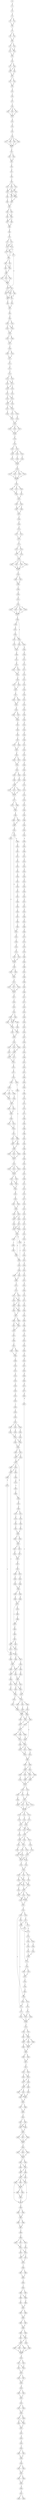 strict digraph  {
	S0 -> S1 [ label = G ];
	S1 -> S2 [ label = G ];
	S2 -> S3 [ label = G ];
	S3 -> S4 [ label = C ];
	S3 -> S5 [ label = A ];
	S4 -> S6 [ label = C ];
	S5 -> S6 [ label = C ];
	S6 -> S7 [ label = T ];
	S7 -> S8 [ label = C ];
	S7 -> S9 [ label = G ];
	S8 -> S10 [ label = C ];
	S9 -> S10 [ label = C ];
	S10 -> S11 [ label = T ];
	S10 -> S12 [ label = C ];
	S11 -> S13 [ label = G ];
	S11 -> S14 [ label = C ];
	S12 -> S14 [ label = C ];
	S13 -> S15 [ label = C ];
	S14 -> S15 [ label = C ];
	S15 -> S16 [ label = G ];
	S16 -> S17 [ label = C ];
	S16 -> S18 [ label = G ];
	S17 -> S19 [ label = T ];
	S18 -> S20 [ label = A ];
	S18 -> S19 [ label = T ];
	S19 -> S21 [ label = G ];
	S20 -> S21 [ label = G ];
	S21 -> S22 [ label = C ];
	S21 -> S23 [ label = T ];
	S22 -> S24 [ label = C ];
	S23 -> S24 [ label = C ];
	S24 -> S25 [ label = G ];
	S25 -> S26 [ label = C ];
	S26 -> S27 [ label = T ];
	S27 -> S28 [ label = C ];
	S28 -> S29 [ label = C ];
	S28 -> S30 [ label = G ];
	S28 -> S31 [ label = A ];
	S29 -> S32 [ label = C ];
	S30 -> S32 [ label = C ];
	S31 -> S32 [ label = C ];
	S32 -> S33 [ label = A ];
	S33 -> S34 [ label = G ];
	S34 -> S35 [ label = C ];
	S35 -> S36 [ label = C ];
	S36 -> S37 [ label = C ];
	S36 -> S38 [ label = G ];
	S36 -> S39 [ label = T ];
	S36 -> S40 [ label = A ];
	S37 -> S41 [ label = T ];
	S38 -> S41 [ label = T ];
	S39 -> S41 [ label = T ];
	S40 -> S41 [ label = T ];
	S41 -> S42 [ label = G ];
	S42 -> S43 [ label = C ];
	S42 -> S44 [ label = T ];
	S43 -> S45 [ label = G ];
	S44 -> S45 [ label = G ];
	S45 -> S46 [ label = T ];
	S46 -> S47 [ label = G ];
	S47 -> S48 [ label = C ];
	S48 -> S49 [ label = T ];
	S49 -> S50 [ label = G ];
	S49 -> S51 [ label = T ];
	S49 -> S52 [ label = C ];
	S50 -> S53 [ label = C ];
	S50 -> S54 [ label = G ];
	S50 -> S55 [ label = A ];
	S51 -> S54 [ label = G ];
	S52 -> S53 [ label = C ];
	S53 -> S56 [ label = A ];
	S53 -> S57 [ label = C ];
	S54 -> S56 [ label = A ];
	S54 -> S58 [ label = T ];
	S55 -> S56 [ label = A ];
	S56 -> S59 [ label = C ];
	S57 -> S59 [ label = C ];
	S58 -> S60 [ label = T ];
	S59 -> S61 [ label = G ];
	S60 -> S61 [ label = G ];
	S61 -> S62 [ label = A ];
	S61 -> S63 [ label = G ];
	S62 -> S64 [ label = G ];
	S62 -> S65 [ label = A ];
	S63 -> S64 [ label = G ];
	S64 -> S66 [ label = C ];
	S64 -> S67 [ label = A ];
	S65 -> S67 [ label = A ];
	S66 -> S68 [ label = G ];
	S67 -> S68 [ label = G ];
	S68 -> S69 [ label = G ];
	S69 -> S70 [ label = A ];
	S70 -> S71 [ label = A ];
	S70 -> S72 [ label = G ];
	S71 -> S73 [ label = G ];
	S71 -> S74 [ label = A ];
	S72 -> S74 [ label = A ];
	S72 -> S73 [ label = G ];
	S73 -> S75 [ label = A ];
	S73 -> S76 [ label = G ];
	S74 -> S75 [ label = A ];
	S74 -> S77 [ label = T ];
	S75 -> S78 [ label = G ];
	S76 -> S78 [ label = G ];
	S77 -> S79 [ label = G ];
	S78 -> S80 [ label = C ];
	S78 -> S81 [ label = T ];
	S79 -> S82 [ label = C ];
	S79 -> S83 [ label = G ];
	S80 -> S84 [ label = G ];
	S80 -> S85 [ label = C ];
	S81 -> S84 [ label = G ];
	S82 -> S86 [ label = A ];
	S83 -> S86 [ label = A ];
	S83 -> S87 [ label = C ];
	S84 -> S88 [ label = G ];
	S85 -> S88 [ label = G ];
	S86 -> S89 [ label = A ];
	S87 -> S90 [ label = G ];
	S88 -> S91 [ label = T ];
	S88 -> S92 [ label = G ];
	S88 -> S93 [ label = C ];
	S89 -> S94 [ label = G ];
	S90 -> S94 [ label = G ];
	S91 -> S95 [ label = C ];
	S92 -> S95 [ label = C ];
	S93 -> S95 [ label = C ];
	S94 -> S96 [ label = C ];
	S95 -> S97 [ label = T ];
	S95 -> S79 [ label = G ];
	S96 -> S98 [ label = G ];
	S97 -> S83 [ label = G ];
	S97 -> S99 [ label = A ];
	S97 -> S82 [ label = C ];
	S98 -> S100 [ label = C ];
	S98 -> S101 [ label = G ];
	S99 -> S86 [ label = A ];
	S100 -> S102 [ label = C ];
	S100 -> S103 [ label = A ];
	S101 -> S103 [ label = A ];
	S102 -> S104 [ label = G ];
	S103 -> S104 [ label = G ];
	S104 -> S105 [ label = G ];
	S104 -> S106 [ label = A ];
	S105 -> S107 [ label = C ];
	S106 -> S107 [ label = C ];
	S107 -> S108 [ label = G ];
	S108 -> S109 [ label = C ];
	S108 -> S110 [ label = A ];
	S109 -> S111 [ label = G ];
	S110 -> S111 [ label = G ];
	S111 -> S112 [ label = A ];
	S112 -> S113 [ label = G ];
	S113 -> S114 [ label = G ];
	S114 -> S115 [ label = A ];
	S114 -> S116 [ label = G ];
	S115 -> S117 [ label = G ];
	S115 -> S118 [ label = A ];
	S116 -> S117 [ label = G ];
	S117 -> S119 [ label = G ];
	S117 -> S120 [ label = C ];
	S118 -> S119 [ label = G ];
	S119 -> S121 [ label = A ];
	S120 -> S122 [ label = G ];
	S121 -> S123 [ label = C ];
	S121 -> S124 [ label = T ];
	S122 -> S123 [ label = C ];
	S123 -> S125 [ label = G ];
	S123 -> S126 [ label = A ];
	S124 -> S125 [ label = G ];
	S125 -> S127 [ label = T ];
	S125 -> S128 [ label = C ];
	S126 -> S128 [ label = C ];
	S127 -> S129 [ label = G ];
	S128 -> S130 [ label = C ];
	S128 -> S131 [ label = T ];
	S129 -> S132 [ label = C ];
	S130 -> S133 [ label = A ];
	S131 -> S132 [ label = C ];
	S132 -> S134 [ label = G ];
	S133 -> S134 [ label = G ];
	S134 -> S135 [ label = A ];
	S134 -> S136 [ label = G ];
	S134 -> S137 [ label = C ];
	S135 -> S138 [ label = T ];
	S136 -> S138 [ label = T ];
	S137 -> S138 [ label = T ];
	S138 -> S139 [ label = G ];
	S139 -> S140 [ label = G ];
	S140 -> S141 [ label = A ];
	S140 -> S142 [ label = C ];
	S141 -> S143 [ label = G ];
	S141 -> S144 [ label = C ];
	S141 -> S145 [ label = A ];
	S142 -> S144 [ label = C ];
	S143 -> S146 [ label = C ];
	S144 -> S147 [ label = G ];
	S145 -> S148 [ label = T ];
	S146 -> S149 [ label = C ];
	S147 -> S149 [ label = C ];
	S148 -> S149 [ label = C ];
	S149 -> S150 [ label = G ];
	S150 -> S151 [ label = G ];
	S150 -> S152 [ label = A ];
	S150 -> S153 [ label = T ];
	S150 -> S154 [ label = C ];
	S151 -> S155 [ label = C ];
	S152 -> S155 [ label = C ];
	S153 -> S155 [ label = C ];
	S154 -> S155 [ label = C ];
	S155 -> S156 [ label = C ];
	S156 -> S157 [ label = C ];
	S156 -> S158 [ label = A ];
	S156 -> S159 [ label = G ];
	S157 -> S160 [ label = T ];
	S158 -> S161 [ label = G ];
	S159 -> S160 [ label = T ];
	S160 -> S162 [ label = C ];
	S161 -> S162 [ label = C ];
	S162 -> S163 [ label = G ];
	S162 -> S164 [ label = C ];
	S163 -> S165 [ label = C ];
	S164 -> S166 [ label = T ];
	S164 -> S165 [ label = C ];
	S165 -> S167 [ label = T ];
	S166 -> S167 [ label = T ];
	S167 -> S168 [ label = G ];
	S168 -> S169 [ label = G ];
	S169 -> S170 [ label = A ];
	S170 -> S171 [ label = T ];
	S170 -> S172 [ label = C ];
	S171 -> S173 [ label = T ];
	S172 -> S173 [ label = T ];
	S173 -> S174 [ label = T ];
	S174 -> S175 [ label = C ];
	S174 -> S176 [ label = T ];
	S175 -> S177 [ label = C ];
	S176 -> S178 [ label = T ];
	S176 -> S177 [ label = C ];
	S177 -> S179 [ label = T ];
	S178 -> S179 [ label = T ];
	S179 -> S180 [ label = C ];
	S179 -> S181 [ label = A ];
	S179 -> S182 [ label = T ];
	S179 -> S183 [ label = G ];
	S180 -> S184 [ label = A ];
	S181 -> S184 [ label = A ];
	S182 -> S184 [ label = A ];
	S183 -> S184 [ label = A ];
	S184 -> S185 [ label = A ];
	S185 -> S186 [ label = G ];
	S185 -> S187 [ label = A ];
	S186 -> S188 [ label = A ];
	S187 -> S188 [ label = A ];
	S188 -> S189 [ label = T ];
	S189 -> S190 [ label = G ];
	S190 -> S191 [ label = A ];
	S191 -> S192 [ label = C ];
	S192 -> S193 [ label = T ];
	S192 -> S194 [ label = A ];
	S192 -> S195 [ label = C ];
	S192 -> S196 [ label = G ];
	S193 -> S197 [ label = C ];
	S194 -> S197 [ label = C ];
	S195 -> S197 [ label = C ];
	S196 -> S197 [ label = C ];
	S197 -> S198 [ label = G ];
	S198 -> S199 [ label = G ];
	S198 -> S200 [ label = G ];
	S199 -> S201 [ label = A ];
	S200 -> S202 [ label = C ];
	S200 -> S203 [ label = N ];
	S201 -> S204 [ label = C ];
	S202 -> S205 [ label = T ];
	S203 -> S206 [ label = N ];
	S204 -> S207 [ label = T ];
	S204 -> S200 [ label = G ];
	S205 -> S208 [ label = A ];
	S206 -> S209 [ label = N ];
	S207 -> S210 [ label = T ];
	S208 -> S211 [ label = A ];
	S209 -> S212 [ label = N ];
	S210 -> S205 [ label = T ];
	S211 -> S213 [ label = A ];
	S212 -> S214 [ label = N ];
	S213 -> S215 [ label = A ];
	S213 -> S216 [ label = G ];
	S214 -> S217 [ label = N ];
	S215 -> S218 [ label = A ];
	S216 -> S218 [ label = A ];
	S217 -> S219 [ label = N ];
	S218 -> S220 [ label = A ];
	S219 -> S221 [ label = N ];
	S220 -> S222 [ label = C ];
	S220 -> S223 [ label = T ];
	S221 -> S224 [ label = N ];
	S222 -> S225 [ label = T ];
	S223 -> S225 [ label = T ];
	S224 -> S226 [ label = N ];
	S225 -> S227 [ label = C ];
	S226 -> S228 [ label = N ];
	S227 -> S229 [ label = C ];
	S227 -> S230 [ label = A ];
	S228 -> S231 [ label = N ];
	S229 -> S232 [ label = A ];
	S230 -> S232 [ label = A ];
	S231 -> S233 [ label = N ];
	S232 -> S234 [ label = A ];
	S233 -> S235 [ label = N ];
	S234 -> S236 [ label = A ];
	S234 -> S237 [ label = G ];
	S235 -> S238 [ label = N ];
	S236 -> S239 [ label = A ];
	S237 -> S239 [ label = A ];
	S238 -> S240 [ label = N ];
	S239 -> S241 [ label = G ];
	S240 -> S242 [ label = N ];
	S241 -> S243 [ label = C ];
	S242 -> S244 [ label = N ];
	S243 -> S245 [ label = C ];
	S244 -> S246 [ label = N ];
	S245 -> S247 [ label = T ];
	S246 -> S248 [ label = N ];
	S247 -> S249 [ label = T ];
	S247 -> S250 [ label = C ];
	S248 -> S251 [ label = N ];
	S249 -> S252 [ label = T ];
	S250 -> S252 [ label = T ];
	S251 -> S253 [ label = N ];
	S252 -> S254 [ label = G ];
	S253 -> S255 [ label = N ];
	S254 -> S256 [ label = C ];
	S254 -> S257 [ label = T ];
	S255 -> S258 [ label = N ];
	S256 -> S259 [ label = T ];
	S257 -> S259 [ label = T ];
	S258 -> S260 [ label = N ];
	S259 -> S261 [ label = C ];
	S260 -> S262 [ label = N ];
	S261 -> S263 [ label = G ];
	S261 -> S264 [ label = C ];
	S262 -> S265 [ label = N ];
	S263 -> S266 [ label = T ];
	S264 -> S267 [ label = C ];
	S265 -> S268 [ label = N ];
	S266 -> S269 [ label = T ];
	S267 -> S269 [ label = T ];
	S268 -> S270 [ label = N ];
	S269 -> S271 [ label = G ];
	S269 -> S272 [ label = C ];
	S269 -> S273 [ label = T ];
	S270 -> S274 [ label = N ];
	S271 -> S275 [ label = G ];
	S272 -> S275 [ label = G ];
	S273 -> S275 [ label = G ];
	S274 -> S276 [ label = N ];
	S275 -> S277 [ label = A ];
	S276 -> S278 [ label = N ];
	S277 -> S279 [ label = C ];
	S277 -> S280 [ label = T ];
	S278 -> S281 [ label = N ];
	S279 -> S282 [ label = T ];
	S280 -> S282 [ label = T ];
	S281 -> S283 [ label = N ];
	S282 -> S284 [ label = A ];
	S283 -> S285 [ label = N ];
	S284 -> S286 [ label = C ];
	S284 -> S287 [ label = T ];
	S285 -> S288 [ label = N ];
	S286 -> S289 [ label = G ];
	S287 -> S289 [ label = G ];
	S288 -> S290 [ label = N ];
	S289 -> S291 [ label = A ];
	S290 -> S292 [ label = N ];
	S291 -> S293 [ label = G ];
	S291 -> S294 [ label = A ];
	S292 -> S295 [ label = N ];
	S293 -> S296 [ label = G ];
	S294 -> S297 [ label = G ];
	S294 -> S298 [ label = G ];
	S295 -> S299 [ label = N ];
	S296 -> S300 [ label = A ];
	S297 -> S301 [ label = A ];
	S298 -> S302 [ label = A ];
	S299 -> S303 [ label = N ];
	S300 -> S304 [ label = G ];
	S300 -> S305 [ label = C ];
	S301 -> S306 [ label = T ];
	S302 -> S307 [ label = G ];
	S303 -> S308 [ label = N ];
	S304 -> S309 [ label = G ];
	S305 -> S309 [ label = G ];
	S306 -> S310 [ label = G ];
	S307 -> S311 [ label = G ];
	S308 -> S312 [ label = N ];
	S309 -> S313 [ label = A ];
	S310 -> S314 [ label = A ];
	S311 -> S315 [ label = A ];
	S312 -> S316 [ label = N ];
	S313 -> S317 [ label = T ];
	S313 -> S318 [ label = A ];
	S313 -> S319 [ label = G ];
	S314 -> S320 [ label = C ];
	S314 -> S321 [ label = A ];
	S315 -> S322 [ label = T ];
	S316 -> S323 [ label = N ];
	S317 -> S324 [ label = G ];
	S318 -> S324 [ label = G ];
	S319 -> S324 [ label = G ];
	S320 -> S296 [ label = G ];
	S321 -> S296 [ label = G ];
	S322 -> S325 [ label = G ];
	S323 -> S326 [ label = N ];
	S324 -> S327 [ label = A ];
	S325 -> S328 [ label = A ];
	S326 -> S329 [ label = N ];
	S327 -> S330 [ label = T ];
	S328 -> S331 [ label = T ];
	S329 -> S332 [ label = N ];
	S330 -> S333 [ label = G ];
	S331 -> S334 [ label = G ];
	S332 -> S335 [ label = N ];
	S333 -> S336 [ label = A ];
	S334 -> S337 [ label = A ];
	S335 -> S338 [ label = N ];
	S336 -> S339 [ label = C ];
	S336 -> S340 [ label = T ];
	S337 -> S341 [ label = C ];
	S338 -> S342 [ label = N ];
	S339 -> S343 [ label = C ];
	S339 -> S344 [ label = G ];
	S339 -> S345 [ label = A ];
	S340 -> S343 [ label = C ];
	S341 -> S346 [ label = G ];
	S342 -> S347 [ label = N ];
	S343 -> S348 [ label = C ];
	S344 -> S348 [ label = C ];
	S345 -> S349 [ label = G ];
	S346 -> S350 [ label = A ];
	S347 -> S351 [ label = N ];
	S348 -> S352 [ label = T ];
	S348 -> S353 [ label = C ];
	S349 -> S353 [ label = C ];
	S350 -> S354 [ label = T ];
	S351 -> S355 [ label = N ];
	S352 -> S356 [ label = C ];
	S353 -> S356 [ label = C ];
	S354 -> S357 [ label = G ];
	S355 -> S358 [ label = N ];
	S356 -> S359 [ label = A ];
	S357 -> S360 [ label = A ];
	S358 -> S361 [ label = N ];
	S359 -> S362 [ label = C ];
	S359 -> S363 [ label = A ];
	S359 -> S364 [ label = G ];
	S360 -> S365 [ label = T ];
	S361 -> S366 [ label = N ];
	S362 -> S367 [ label = A ];
	S363 -> S368 [ label = G ];
	S364 -> S368 [ label = G ];
	S365 -> S297 [ label = G ];
	S366 -> S369 [ label = N ];
	S367 -> S370 [ label = T ];
	S368 -> S370 [ label = T ];
	S368 -> S371 [ label = G ];
	S369 -> S372 [ label = N ];
	S370 -> S373 [ label = G ];
	S371 -> S373 [ label = G ];
	S372 -> S374 [ label = N ];
	S373 -> S375 [ label = A ];
	S374 -> S376 [ label = N ];
	S375 -> S377 [ label = A ];
	S376 -> S378 [ label = N ];
	S377 -> S379 [ label = G ];
	S378 -> S380 [ label = N ];
	S379 -> S381 [ label = A ];
	S379 -> S382 [ label = C ];
	S380 -> S383 [ label = N ];
	S381 -> S384 [ label = C ];
	S382 -> S385 [ label = T ];
	S383 -> S386 [ label = N ];
	S384 -> S387 [ label = C ];
	S384 -> S388 [ label = G ];
	S384 -> S389 [ label = T ];
	S385 -> S390 [ label = G ];
	S386 -> S391 [ label = N ];
	S387 -> S392 [ label = A ];
	S388 -> S393 [ label = G ];
	S389 -> S392 [ label = A ];
	S390 -> S394 [ label = T ];
	S390 -> S395 [ label = G ];
	S391 -> S396 [ label = N ];
	S392 -> S397 [ label = T ];
	S393 -> S397 [ label = T ];
	S394 -> S398 [ label = C ];
	S395 -> S398 [ label = C ];
	S396 -> S399 [ label = N ];
	S397 -> S400 [ label = T ];
	S397 -> S401 [ label = G ];
	S398 -> S402 [ label = G ];
	S398 -> S403 [ label = C ];
	S398 -> S404 [ label = A ];
	S399 -> S405 [ label = N ];
	S400 -> S406 [ label = G ];
	S401 -> S406 [ label = G ];
	S402 -> S407 [ label = C ];
	S403 -> S407 [ label = C ];
	S404 -> S407 [ label = C ];
	S405 -> S408 [ label = N ];
	S406 -> S409 [ label = T ];
	S407 -> S410 [ label = C ];
	S408 -> S411 [ label = N ];
	S409 -> S412 [ label = C ];
	S409 -> S413 [ label = G ];
	S410 -> S414 [ label = C ];
	S410 -> S415 [ label = G ];
	S410 -> S416 [ label = A ];
	S411 -> S417 [ label = N ];
	S412 -> S418 [ label = T ];
	S413 -> S418 [ label = T ];
	S414 -> S419 [ label = T ];
	S415 -> S419 [ label = T ];
	S416 -> S419 [ label = T ];
	S417 -> S420 [ label = N ];
	S418 -> S421 [ label = C ];
	S419 -> S422 [ label = G ];
	S419 -> S423 [ label = A ];
	S420 -> S424 [ label = N ];
	S421 -> S390 [ label = G ];
	S421 -> S425 [ label = C ];
	S422 -> S426 [ label = C ];
	S422 -> S427 [ label = T ];
	S423 -> S427 [ label = T ];
	S424 -> S428 [ label = N ];
	S425 -> S394 [ label = T ];
	S426 -> S429 [ label = G ];
	S427 -> S429 [ label = G ];
	S428 -> S430 [ label = N ];
	S429 -> S431 [ label = A ];
	S430 -> S432 [ label = N ];
	S431 -> S433 [ label = C ];
	S432 -> S434 [ label = N ];
	S433 -> S435 [ label = T ];
	S433 -> S436 [ label = C ];
	S434 -> S437 [ label = N ];
	S435 -> S438 [ label = C ];
	S436 -> S438 [ label = C ];
	S437 -> S439 [ label = N ];
	S438 -> S440 [ label = G ];
	S438 -> S441 [ label = A ];
	S439 -> S442 [ label = N ];
	S440 -> S443 [ label = A ];
	S441 -> S444 [ label = C ];
	S441 -> S443 [ label = A ];
	S442 -> S445 [ label = N ];
	S443 -> S446 [ label = G ];
	S444 -> S447 [ label = A ];
	S445 -> S448 [ label = N ];
	S446 -> S449 [ label = C ];
	S446 -> S450 [ label = T ];
	S447 -> S449 [ label = C ];
	S447 -> S450 [ label = T ];
	S448 -> S451 [ label = N ];
	S449 -> S452 [ label = G ];
	S450 -> S452 [ label = G ];
	S451 -> S453 [ label = N ];
	S452 -> S454 [ label = A ];
	S452 -> S455 [ label = A ];
	S452 -> S456 [ label = G ];
	S453 -> S457 [ label = N ];
	S454 -> S458 [ label = C ];
	S455 -> S459 [ label = C ];
	S456 -> S459 [ label = C ];
	S457 -> S460 [ label = N ];
	S458 -> S461 [ label = C ];
	S459 -> S462 [ label = C ];
	S460 -> S463 [ label = N ];
	S461 -> S455 [ label = A ];
	S462 -> S464 [ label = T ];
	S463 -> S465 [ label = N ];
	S464 -> S466 [ label = C ];
	S464 -> S467 [ label = A ];
	S465 -> S468 [ label = N ];
	S466 -> S469 [ label = A ];
	S467 -> S469 [ label = A ];
	S468 -> S470 [ label = N ];
	S469 -> S471 [ label = T ];
	S470 -> S472 [ label = N ];
	S471 -> S473 [ label = G ];
	S472 -> S474 [ label = N ];
	S473 -> S475 [ label = A ];
	S473 -> S476 [ label = G ];
	S474 -> S477 [ label = N ];
	S475 -> S478 [ label = A ];
	S475 -> S479 [ label = G ];
	S476 -> S479 [ label = G ];
	S477 -> S480 [ label = N ];
	S478 -> S481 [ label = C ];
	S479 -> S481 [ label = C ];
	S479 -> S482 [ label = T ];
	S480 -> S483 [ label = N ];
	S481 -> S484 [ label = G ];
	S481 -> S485 [ label = A ];
	S482 -> S484 [ label = G ];
	S483 -> S486 [ label = N ];
	S484 -> S487 [ label = T ];
	S485 -> S487 [ label = T ];
	S486 -> S488 [ label = N ];
	S487 -> S489 [ label = C ];
	S487 -> S490 [ label = G ];
	S488 -> S491 [ label = N ];
	S489 -> S492 [ label = A ];
	S489 -> S493 [ label = G ];
	S490 -> S493 [ label = G ];
	S491 -> S494 [ label = N ];
	S492 -> S495 [ label = T ];
	S493 -> S495 [ label = T ];
	S494 -> S496 [ label = N ];
	S495 -> S497 [ label = C ];
	S496 -> S498 [ label = N ];
	S497 -> S499 [ label = A ];
	S498 -> S500 [ label = N ];
	S499 -> S501 [ label = C ];
	S500 -> S502 [ label = N ];
	S501 -> S503 [ label = C ];
	S501 -> S504 [ label = G ];
	S502 -> S505 [ label = N ];
	S503 -> S506 [ label = C ];
	S504 -> S506 [ label = C ];
	S505 -> S507 [ label = N ];
	S506 -> S508 [ label = C ];
	S507 -> S509 [ label = N ];
	S508 -> S510 [ label = T ];
	S509 -> S511 [ label = N ];
	S510 -> S512 [ label = G ];
	S511 -> S513 [ label = N ];
	S512 -> S514 [ label = G ];
	S513 -> S515 [ label = N ];
	S514 -> S516 [ label = C ];
	S515 -> S517 [ label = N ];
	S516 -> S518 [ label = T ];
	S517 -> S519 [ label = N ];
	S518 -> S520 [ label = C ];
	S519 -> S521 [ label = N ];
	S520 -> S522 [ label = C ];
	S521 -> S523 [ label = N ];
	S522 -> S524 [ label = A ];
	S523 -> S525 [ label = N ];
	S524 -> S526 [ label = G ];
	S525 -> S527 [ label = N ];
	S526 -> S528 [ label = C ];
	S527 -> S529 [ label = N ];
	S528 -> S530 [ label = C ];
	S529 -> S531 [ label = N ];
	S530 -> S532 [ label = C ];
	S531 -> S533 [ label = N ];
	S532 -> S534 [ label = C ];
	S532 -> S535 [ label = G ];
	S532 -> S536 [ label = A ];
	S533 -> S537 [ label = N ];
	S534 -> S538 [ label = A ];
	S535 -> S539 [ label = G ];
	S536 -> S540 [ label = T ];
	S537 -> S541 [ label = N ];
	S538 -> S542 [ label = T ];
	S539 -> S542 [ label = T ];
	S540 -> S543 [ label = G ];
	S541 -> S544 [ label = N ];
	S542 -> S545 [ label = G ];
	S542 -> S546 [ label = C ];
	S543 -> S545 [ label = G ];
	S544 -> S547 [ label = N ];
	S545 -> S548 [ label = A ];
	S546 -> S548 [ label = A ];
	S547 -> S549 [ label = N ];
	S548 -> S550 [ label = A ];
	S548 -> S551 [ label = G ];
	S549 -> S552 [ label = N ];
	S550 -> S553 [ label = G ];
	S551 -> S553 [ label = G ];
	S551 -> S554 [ label = C ];
	S552 -> S555 [ label = N ];
	S553 -> S556 [ label = G ];
	S554 -> S556 [ label = G ];
	S555 -> S557 [ label = N ];
	S556 -> S558 [ label = A ];
	S556 -> S559 [ label = A ];
	S556 -> S560 [ label = T ];
	S557 -> S561 [ label = N ];
	S558 -> S562 [ label = G ];
	S559 -> S563 [ label = G ];
	S559 -> S564 [ label = A ];
	S560 -> S563 [ label = G ];
	S561 -> S565 [ label = N ];
	S562 -> S566 [ label = G ];
	S563 -> S567 [ label = T ];
	S563 -> S568 [ label = C ];
	S564 -> S569 [ label = C ];
	S565 -> S570 [ label = N ];
	S566 -> S571 [ label = G ];
	S566 -> S572 [ label = A ];
	S567 -> S573 [ label = C ];
	S567 -> S574 [ label = G ];
	S568 -> S575 [ label = A ];
	S569 -> S576 [ label = A ];
	S570 -> S577 [ label = N ];
	S571 -> S578 [ label = C ];
	S572 -> S579 [ label = A ];
	S573 -> S580 [ label = A ];
	S574 -> S581 [ label = C ];
	S575 -> S581 [ label = C ];
	S576 -> S582 [ label = G ];
	S577 -> S583 [ label = N ];
	S578 -> S584 [ label = C ];
	S579 -> S585 [ label = A ];
	S580 -> S586 [ label = T ];
	S581 -> S587 [ label = C ];
	S581 -> S588 [ label = A ];
	S582 -> S589 [ label = C ];
	S583 -> S590 [ label = N ];
	S584 -> S591 [ label = T ];
	S585 -> S592 [ label = C ];
	S586 -> S593 [ label = G ];
	S587 -> S594 [ label = C ];
	S588 -> S593 [ label = G ];
	S589 -> S558 [ label = A ];
	S590 -> S595 [ label = N ];
	S591 -> S596 [ label = G ];
	S592 -> S596 [ label = G ];
	S593 -> S597 [ label = C ];
	S593 -> S598 [ label = T ];
	S594 -> S599 [ label = G ];
	S594 -> S597 [ label = C ];
	S595 -> S600 [ label = N ];
	S596 -> S601 [ label = T ];
	S596 -> S602 [ label = G ];
	S597 -> S603 [ label = C ];
	S597 -> S604 [ label = A ];
	S598 -> S603 [ label = C ];
	S599 -> S605 [ label = G ];
	S600 -> S606 [ label = N ];
	S601 -> S607 [ label = G ];
	S602 -> S607 [ label = G ];
	S603 -> S608 [ label = A ];
	S604 -> S609 [ label = G ];
	S605 -> S609 [ label = G ];
	S606 -> S610 [ label = N ];
	S607 -> S611 [ label = T ];
	S607 -> S612 [ label = G ];
	S608 -> S613 [ label = C ];
	S608 -> S614 [ label = T ];
	S609 -> S615 [ label = G ];
	S609 -> S613 [ label = C ];
	S610 -> S616 [ label = N ];
	S611 -> S617 [ label = C ];
	S612 -> S618 [ label = A ];
	S613 -> S619 [ label = A ];
	S613 -> S620 [ label = C ];
	S614 -> S621 [ label = G ];
	S615 -> S620 [ label = C ];
	S616 -> S622 [ label = N ];
	S617 -> S623 [ label = G ];
	S618 -> S623 [ label = G ];
	S619 -> S624 [ label = G ];
	S620 -> S625 [ label = C ];
	S621 -> S624 [ label = G ];
	S622 -> S626 [ label = N ];
	S623 -> S627 [ label = G ];
	S624 -> S628 [ label = C ];
	S624 -> S629 [ label = T ];
	S625 -> S628 [ label = C ];
	S626 -> S630 [ label = N ];
	S627 -> S631 [ label = C ];
	S628 -> S632 [ label = A ];
	S628 -> S633 [ label = T ];
	S628 -> S634 [ label = C ];
	S629 -> S635 [ label = G ];
	S630 -> S636 [ label = N ];
	S631 -> S637 [ label = T ];
	S631 -> S638 [ label = A ];
	S632 -> S639 [ label = C ];
	S633 -> S640 [ label = G ];
	S634 -> S641 [ label = A ];
	S635 -> S640 [ label = G ];
	S636 -> S642 [ label = N ];
	S637 -> S643 [ label = C ];
	S638 -> S644 [ label = T ];
	S639 -> S645 [ label = T ];
	S640 -> S646 [ label = C ];
	S640 -> S645 [ label = T ];
	S641 -> S646 [ label = C ];
	S641 -> S645 [ label = T ];
	S642 -> S647 [ label = N ];
	S643 -> S648 [ label = C ];
	S644 -> S649 [ label = T ];
	S645 -> S650 [ label = G ];
	S645 -> S651 [ label = C ];
	S646 -> S651 [ label = C ];
	S646 -> S652 [ label = T ];
	S647 -> S653 [ label = N ];
	S648 -> S654 [ label = A ];
	S649 -> S654 [ label = A ];
	S650 -> S655 [ label = C ];
	S651 -> S655 [ label = C ];
	S651 -> S656 [ label = G ];
	S652 -> S657 [ label = G ];
	S653 -> S658 [ label = N ];
	S654 -> S659 [ label = C ];
	S654 -> S660 [ label = T ];
	S655 -> S661 [ label = C ];
	S656 -> S662 [ label = C ];
	S657 -> S661 [ label = C ];
	S658 -> S663 [ label = N ];
	S659 -> S664 [ label = A ];
	S660 -> S665 [ label = G ];
	S661 -> S666 [ label = T ];
	S661 -> S667 [ label = G ];
	S661 -> S668 [ label = A ];
	S662 -> S669 [ label = C ];
	S662 -> S670 [ label = G ];
	S662 -> S671 [ label = A ];
	S663 -> S672 [ label = N ];
	S664 -> S673 [ label = G ];
	S665 -> S673 [ label = G ];
	S666 -> S656 [ label = G ];
	S667 -> S674 [ label = C ];
	S668 -> S674 [ label = C ];
	S669 -> S675 [ label = A ];
	S670 -> S676 [ label = G ];
	S671 -> S676 [ label = G ];
	S672 -> S677 [ label = N ];
	S673 -> S678 [ label = G ];
	S673 -> S679 [ label = T ];
	S674 -> S662 [ label = C ];
	S674 -> S680 [ label = T ];
	S675 -> S681 [ label = C ];
	S676 -> S681 [ label = C ];
	S677 -> S682 [ label = N ];
	S678 -> S683 [ label = C ];
	S679 -> S684 [ label = G ];
	S680 -> S670 [ label = G ];
	S681 -> S685 [ label = A ];
	S681 -> S686 [ label = C ];
	S682 -> S687 [ label = N ];
	S683 -> S688 [ label = T ];
	S684 -> S689 [ label = C ];
	S685 -> S690 [ label = T ];
	S686 -> S690 [ label = T ];
	S686 -> S691 [ label = C ];
	S687 -> S625 [ label = C ];
	S688 -> S679 [ label = T ];
	S689 -> S692 [ label = T ];
	S690 -> S693 [ label = C ];
	S690 -> S694 [ label = G ];
	S690 -> S695 [ label = A ];
	S691 -> S696 [ label = T ];
	S691 -> S693 [ label = C ];
	S692 -> S567 [ label = T ];
	S692 -> S697 [ label = A ];
	S693 -> S698 [ label = C ];
	S693 -> S699 [ label = G ];
	S694 -> S698 [ label = C ];
	S695 -> S700 [ label = A ];
	S696 -> S699 [ label = G ];
	S697 -> S574 [ label = G ];
	S698 -> S701 [ label = G ];
	S699 -> S701 [ label = G ];
	S700 -> S701 [ label = G ];
	S701 -> S702 [ label = G ];
	S701 -> S703 [ label = C ];
	S702 -> S704 [ label = G ];
	S702 -> S705 [ label = A ];
	S703 -> S706 [ label = C ];
	S704 -> S707 [ label = C ];
	S705 -> S708 [ label = A ];
	S706 -> S707 [ label = C ];
	S707 -> S709 [ label = C ];
	S707 -> S710 [ label = A ];
	S707 -> S711 [ label = T ];
	S707 -> S712 [ label = G ];
	S708 -> S709 [ label = C ];
	S709 -> S713 [ label = T ];
	S710 -> S713 [ label = T ];
	S711 -> S713 [ label = T ];
	S712 -> S713 [ label = T ];
	S713 -> S714 [ label = T ];
	S713 -> S715 [ label = G ];
	S713 -> S716 [ label = A ];
	S714 -> S717 [ label = C ];
	S715 -> S718 [ label = G ];
	S716 -> S719 [ label = T ];
	S717 -> S720 [ label = A ];
	S718 -> S720 [ label = A ];
	S718 -> S721 [ label = G ];
	S719 -> S721 [ label = G ];
	S720 -> S722 [ label = G ];
	S720 -> S723 [ label = C ];
	S721 -> S724 [ label = A ];
	S721 -> S723 [ label = C ];
	S722 -> S725 [ label = C ];
	S723 -> S725 [ label = C ];
	S724 -> S726 [ label = G ];
	S725 -> S727 [ label = A ];
	S725 -> S728 [ label = C ];
	S725 -> S729 [ label = T ];
	S726 -> S728 [ label = C ];
	S727 -> S730 [ label = G ];
	S728 -> S731 [ label = C ];
	S728 -> S732 [ label = A ];
	S729 -> S731 [ label = C ];
	S730 -> S733 [ label = C ];
	S731 -> S734 [ label = A ];
	S731 -> S735 [ label = T ];
	S732 -> S736 [ label = G ];
	S733 -> S737 [ label = A ];
	S734 -> S737 [ label = A ];
	S735 -> S738 [ label = T ];
	S735 -> S739 [ label = G ];
	S736 -> S739 [ label = G ];
	S737 -> S740 [ label = C ];
	S737 -> S741 [ label = G ];
	S738 -> S741 [ label = G ];
	S739 -> S740 [ label = C ];
	S739 -> S741 [ label = G ];
	S740 -> S742 [ label = A ];
	S741 -> S743 [ label = G ];
	S742 -> S744 [ label = G ];
	S743 -> S744 [ label = G ];
	S744 -> S745 [ label = C ];
	S744 -> S746 [ label = A ];
	S744 -> S747 [ label = G ];
	S745 -> S748 [ label = G ];
	S745 -> S749 [ label = T ];
	S746 -> S748 [ label = G ];
	S747 -> S750 [ label = C ];
	S748 -> S751 [ label = G ];
	S748 -> S752 [ label = T ];
	S748 -> S753 [ label = C ];
	S749 -> S751 [ label = G ];
	S750 -> S753 [ label = C ];
	S751 -> S754 [ label = C ];
	S752 -> S755 [ label = G ];
	S753 -> S754 [ label = C ];
	S754 -> S756 [ label = T ];
	S754 -> S757 [ label = C ];
	S754 -> S758 [ label = G ];
	S755 -> S757 [ label = C ];
	S756 -> S759 [ label = G ];
	S756 -> S760 [ label = A ];
	S757 -> S759 [ label = G ];
	S758 -> S759 [ label = G ];
	S759 -> S761 [ label = T ];
	S760 -> S761 [ label = T ];
	S761 -> S762 [ label = G ];
	S762 -> S763 [ label = A ];
	S762 -> S764 [ label = G ];
	S763 -> S765 [ label = G ];
	S763 -> S766 [ label = G ];
	S764 -> S767 [ label = C ];
	S765 -> S768 [ label = C ];
	S766 -> S769 [ label = T ];
	S766 -> S770 [ label = C ];
	S767 -> S771 [ label = G ];
	S767 -> S768 [ label = C ];
	S767 -> S772 [ label = T ];
	S768 -> S773 [ label = G ];
	S768 -> S774 [ label = G ];
	S769 -> S773 [ label = G ];
	S770 -> S775 [ label = G ];
	S771 -> S774 [ label = G ];
	S772 -> S776 [ label = G ];
	S773 -> S777 [ label = A ];
	S774 -> S778 [ label = C ];
	S775 -> S779 [ label = G ];
	S776 -> S780 [ label = G ];
	S777 -> S781 [ label = G ];
	S777 -> S782 [ label = A ];
	S778 -> S783 [ label = C ];
	S778 -> S784 [ label = T ];
	S779 -> S785 [ label = C ];
	S779 -> S781 [ label = G ];
	S780 -> S786 [ label = T ];
	S780 -> S787 [ label = C ];
	S781 -> S788 [ label = A ];
	S782 -> S788 [ label = A ];
	S783 -> S789 [ label = A ];
	S784 -> S790 [ label = G ];
	S785 -> S788 [ label = A ];
	S786 -> S791 [ label = G ];
	S787 -> S791 [ label = G ];
	S788 -> S792 [ label = G ];
	S789 -> S793 [ label = C ];
	S790 -> S794 [ label = A ];
	S791 -> S795 [ label = A ];
	S792 -> S796 [ label = C ];
	S792 -> S797 [ label = T ];
	S793 -> S798 [ label = G ];
	S794 -> S798 [ label = G ];
	S795 -> S799 [ label = G ];
	S796 -> S800 [ label = G ];
	S796 -> S801 [ label = A ];
	S797 -> S800 [ label = G ];
	S798 -> S776 [ label = G ];
	S799 -> S802 [ label = G ];
	S800 -> S803 [ label = A ];
	S800 -> S804 [ label = C ];
	S800 -> S805 [ label = G ];
	S801 -> S803 [ label = A ];
	S802 -> S766 [ label = G ];
	S803 -> S806 [ label = T ];
	S803 -> S807 [ label = C ];
	S804 -> S807 [ label = C ];
	S805 -> S807 [ label = C ];
	S806 -> S808 [ label = G ];
	S807 -> S808 [ label = G ];
	S808 -> S809 [ label = A ];
	S808 -> S810 [ label = G ];
	S809 -> S811 [ label = G ];
	S810 -> S811 [ label = G ];
	S811 -> S812 [ label = G ];
	S812 -> S813 [ label = A ];
	S812 -> S814 [ label = C ];
	S813 -> S815 [ label = C ];
	S813 -> S816 [ label = T ];
	S814 -> S815 [ label = C ];
	S815 -> S817 [ label = A ];
	S815 -> S818 [ label = C ];
	S816 -> S817 [ label = A ];
	S817 -> S819 [ label = C ];
	S818 -> S819 [ label = C ];
	S818 -> S820 [ label = T ];
	S819 -> S821 [ label = C ];
	S819 -> S822 [ label = A ];
	S820 -> S823 [ label = G ];
	S821 -> S824 [ label = A ];
	S821 -> S825 [ label = G ];
	S822 -> S824 [ label = A ];
	S823 -> S824 [ label = A ];
	S824 -> S826 [ label = G ];
	S825 -> S826 [ label = G ];
	S826 -> S827 [ label = C ];
	S826 -> S828 [ label = T ];
	S827 -> S829 [ label = G ];
	S828 -> S829 [ label = G ];
	S829 -> S830 [ label = A ];
	S830 -> S831 [ label = T ];
	S830 -> S832 [ label = C ];
	S831 -> S833 [ label = T ];
	S831 -> S834 [ label = G ];
	S832 -> S834 [ label = G ];
	S832 -> S833 [ label = T ];
	S833 -> S835 [ label = G ];
	S834 -> S835 [ label = G ];
	S835 -> S836 [ label = T ];
	S835 -> S837 [ label = G ];
	S835 -> S838 [ label = C ];
	S836 -> S839 [ label = G ];
	S837 -> S839 [ label = G ];
	S838 -> S839 [ label = G ];
	S839 -> S840 [ label = A ];
	S840 -> S841 [ label = G ];
	S840 -> S842 [ label = C ];
	S840 -> S843 [ label = T ];
	S841 -> S844 [ label = A ];
	S842 -> S844 [ label = A ];
	S843 -> S844 [ label = A ];
	S844 -> S845 [ label = G ];
	S844 -> S846 [ label = A ];
	S845 -> S847 [ label = C ];
	S845 -> S848 [ label = T ];
	S846 -> S847 [ label = C ];
	S847 -> S849 [ label = A ];
	S847 -> S850 [ label = G ];
	S848 -> S850 [ label = G ];
	S849 -> S851 [ label = A ];
	S849 -> S852 [ label = C ];
	S850 -> S852 [ label = C ];
	S851 -> S853 [ label = C ];
	S852 -> S854 [ label = T ];
	S852 -> S855 [ label = G ];
	S852 -> S853 [ label = C ];
	S853 -> S856 [ label = G ];
	S853 -> S857 [ label = G ];
	S854 -> S857 [ label = G ];
	S854 -> S856 [ label = G ];
	S855 -> S857 [ label = G ];
	S856 -> S858 [ label = A ];
	S857 -> S859 [ label = A ];
	S857 -> S860 [ label = G ];
	S858 -> S861 [ label = A ];
	S858 -> S862 [ label = G ];
	S859 -> S863 [ label = G ];
	S860 -> S863 [ label = G ];
	S861 -> S864 [ label = G ];
	S862 -> S864 [ label = G ];
	S863 -> S856 [ label = G ];
	S864 -> S865 [ label = G ];
	S864 -> S866 [ label = A ];
	S865 -> S867 [ label = G ];
	S866 -> S867 [ label = G ];
	S867 -> S868 [ label = G ];
	S868 -> S869 [ label = G ];
	S869 -> S870 [ label = C ];
	S869 -> S871 [ label = T ];
	S869 -> S872 [ label = G ];
	S870 -> S873 [ label = G ];
	S871 -> S873 [ label = G ];
	S872 -> S874 [ label = A ];
	S873 -> S875 [ label = T ];
	S873 -> S876 [ label = C ];
	S874 -> S875 [ label = T ];
	S875 -> S877 [ label = T ];
	S875 -> S878 [ label = C ];
	S876 -> S878 [ label = C ];
	S877 -> S879 [ label = T ];
	S878 -> S879 [ label = T ];
	S879 -> S880 [ label = T ];
	S880 -> S881 [ label = T ];
	S880 -> S882 [ label = C ];
	S881 -> S883 [ label = C ];
	S882 -> S883 [ label = C ];
	S883 -> S884 [ label = C ];
	S884 -> S885 [ label = T ];
	S885 -> S886 [ label = C ];
	S885 -> S887 [ label = T ];
	S886 -> S888 [ label = T ];
	S886 -> S889 [ label = C ];
	S887 -> S888 [ label = T ];
	S888 -> S890 [ label = G ];
	S889 -> S891 [ label = T ];
	S890 -> S892 [ label = G ];
	S891 -> S892 [ label = G ];
	S892 -> S893 [ label = A ];
	S892 -> S894 [ label = G ];
	S893 -> S895 [ label = C ];
	S894 -> S895 [ label = C ];
	S895 -> S896 [ label = T ];
	S895 -> S897 [ label = C ];
	S896 -> S898 [ label = G ];
	S897 -> S898 [ label = G ];
	S898 -> S899 [ label = C ];
	S898 -> S900 [ label = T ];
	S899 -> S901 [ label = G ];
	S899 -> S902 [ label = A ];
	S900 -> S901 [ label = G ];
	S901 -> S903 [ label = T ];
	S901 -> S904 [ label = G ];
	S902 -> S904 [ label = G ];
	S903 -> S905 [ label = A ];
	S904 -> S906 [ label = G ];
	S904 -> S907 [ label = T ];
	S904 -> S908 [ label = C ];
	S905 -> S909 [ label = G ];
	S906 -> S909 [ label = G ];
	S907 -> S909 [ label = G ];
	S908 -> S909 [ label = G ];
	S909 -> S910 [ label = A ];
	S910 -> S911 [ label = C ];
	S910 -> S912 [ label = G ];
	S911 -> S913 [ label = T ];
	S911 -> S914 [ label = C ];
	S912 -> S914 [ label = C ];
	S913 -> S915 [ label = T ];
	S914 -> S915 [ label = T ];
	S915 -> S916 [ label = G ];
	S915 -> S917 [ label = T ];
	S916 -> S918 [ label = G ];
	S917 -> S918 [ label = G ];
	S918 -> S919 [ label = A ];
	S919 -> S920 [ label = T ];
	S919 -> S921 [ label = C ];
	S920 -> S922 [ label = C ];
	S921 -> S922 [ label = C ];
	S922 -> S923 [ label = T ];
	S923 -> S924 [ label = A ];
	S923 -> S925 [ label = G ];
	S924 -> S926 [ label = G ];
	S925 -> S926 [ label = G ];
	S926 -> S927 [ label = A ];
	S926 -> S928 [ label = G ];
	S927 -> S929 [ label = A ];
	S927 -> S930 [ label = G ];
	S928 -> S930 [ label = G ];
	S929 -> S931 [ label = C ];
	S930 -> S931 [ label = C ];
	S931 -> S932 [ label = A ];
	S932 -> S933 [ label = G ];
	S933 -> S934 [ label = A ];
	S934 -> S935 [ label = T ];
	S935 -> S936 [ label = T ];
	S935 -> S937 [ label = C ];
	S936 -> S938 [ label = G ];
	S937 -> S938 [ label = G ];
	S938 -> S939 [ label = A ];
	S939 -> S940 [ label = G ];
	S939 -> S941 [ label = A ];
	S940 -> S942 [ label = A ];
	S941 -> S942 [ label = A ];
	S942 -> S943 [ label = A ];
	S942 -> S944 [ label = G ];
	S943 -> S945 [ label = C ];
	S944 -> S945 [ label = C ];
	S945 -> S946 [ label = A ];
	S946 -> S947 [ label = A ];
	S947 -> S948 [ label = T ];
	S947 -> S949 [ label = C ];
}
